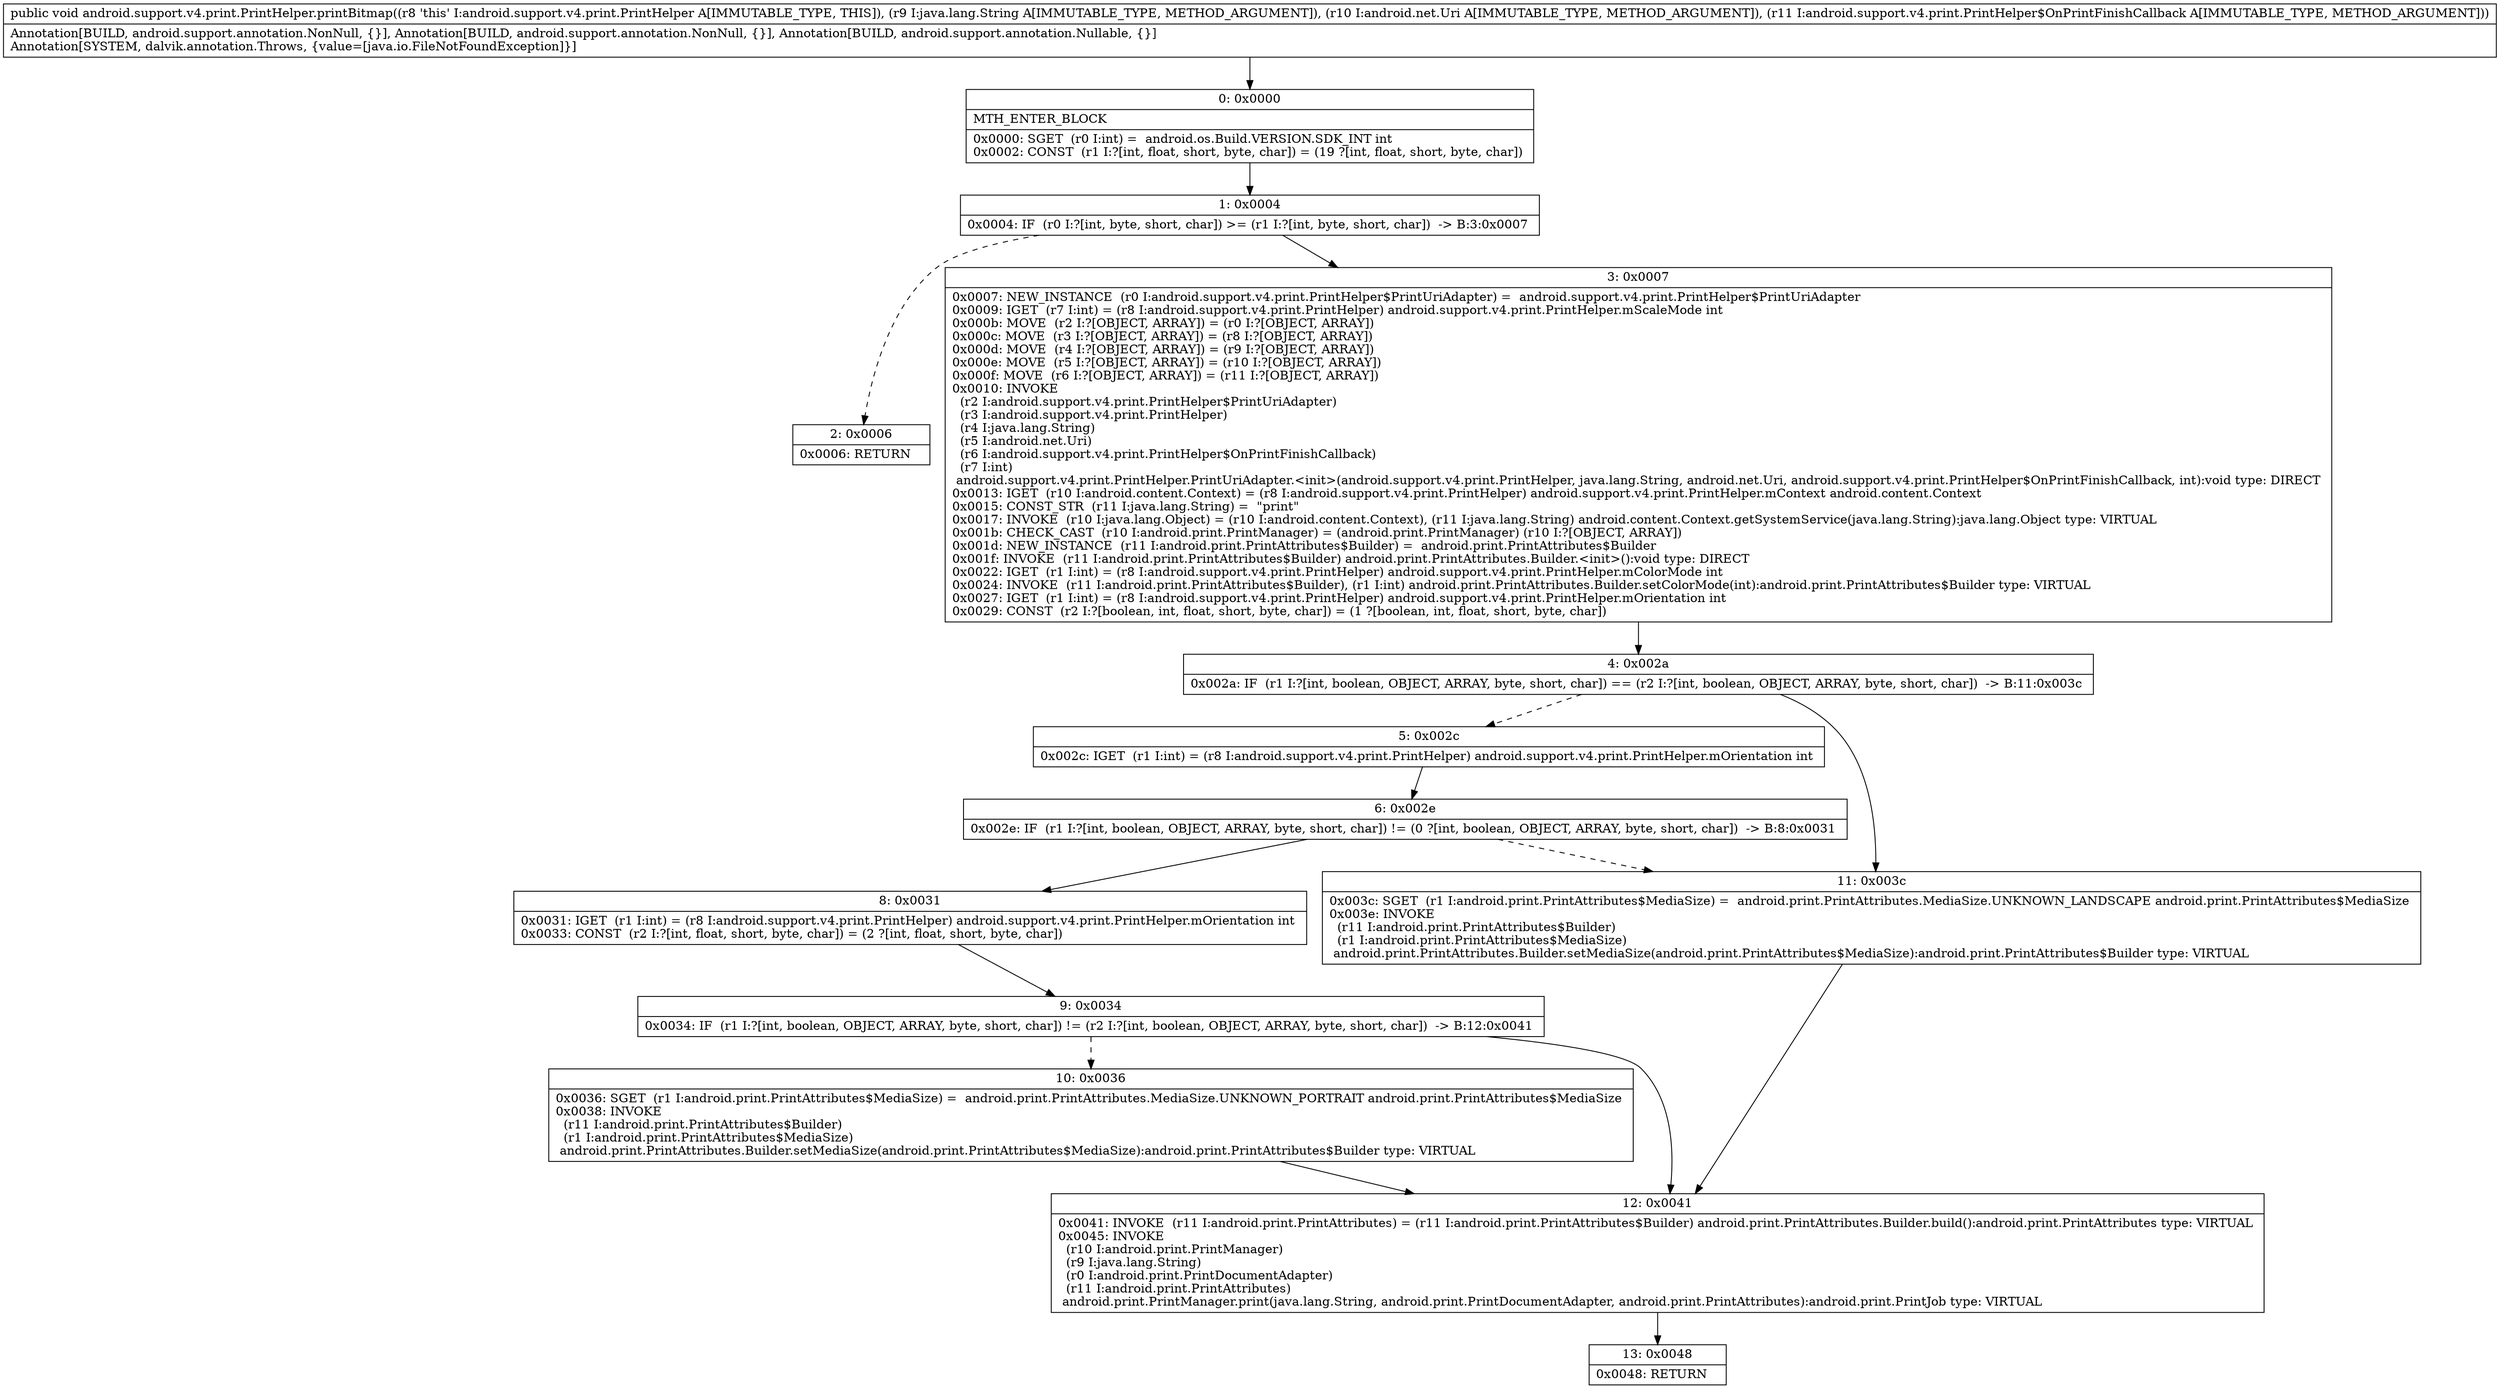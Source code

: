 digraph "CFG forandroid.support.v4.print.PrintHelper.printBitmap(Ljava\/lang\/String;Landroid\/net\/Uri;Landroid\/support\/v4\/print\/PrintHelper$OnPrintFinishCallback;)V" {
Node_0 [shape=record,label="{0\:\ 0x0000|MTH_ENTER_BLOCK\l|0x0000: SGET  (r0 I:int) =  android.os.Build.VERSION.SDK_INT int \l0x0002: CONST  (r1 I:?[int, float, short, byte, char]) = (19 ?[int, float, short, byte, char]) \l}"];
Node_1 [shape=record,label="{1\:\ 0x0004|0x0004: IF  (r0 I:?[int, byte, short, char]) \>= (r1 I:?[int, byte, short, char])  \-\> B:3:0x0007 \l}"];
Node_2 [shape=record,label="{2\:\ 0x0006|0x0006: RETURN   \l}"];
Node_3 [shape=record,label="{3\:\ 0x0007|0x0007: NEW_INSTANCE  (r0 I:android.support.v4.print.PrintHelper$PrintUriAdapter) =  android.support.v4.print.PrintHelper$PrintUriAdapter \l0x0009: IGET  (r7 I:int) = (r8 I:android.support.v4.print.PrintHelper) android.support.v4.print.PrintHelper.mScaleMode int \l0x000b: MOVE  (r2 I:?[OBJECT, ARRAY]) = (r0 I:?[OBJECT, ARRAY]) \l0x000c: MOVE  (r3 I:?[OBJECT, ARRAY]) = (r8 I:?[OBJECT, ARRAY]) \l0x000d: MOVE  (r4 I:?[OBJECT, ARRAY]) = (r9 I:?[OBJECT, ARRAY]) \l0x000e: MOVE  (r5 I:?[OBJECT, ARRAY]) = (r10 I:?[OBJECT, ARRAY]) \l0x000f: MOVE  (r6 I:?[OBJECT, ARRAY]) = (r11 I:?[OBJECT, ARRAY]) \l0x0010: INVOKE  \l  (r2 I:android.support.v4.print.PrintHelper$PrintUriAdapter)\l  (r3 I:android.support.v4.print.PrintHelper)\l  (r4 I:java.lang.String)\l  (r5 I:android.net.Uri)\l  (r6 I:android.support.v4.print.PrintHelper$OnPrintFinishCallback)\l  (r7 I:int)\l android.support.v4.print.PrintHelper.PrintUriAdapter.\<init\>(android.support.v4.print.PrintHelper, java.lang.String, android.net.Uri, android.support.v4.print.PrintHelper$OnPrintFinishCallback, int):void type: DIRECT \l0x0013: IGET  (r10 I:android.content.Context) = (r8 I:android.support.v4.print.PrintHelper) android.support.v4.print.PrintHelper.mContext android.content.Context \l0x0015: CONST_STR  (r11 I:java.lang.String) =  \"print\" \l0x0017: INVOKE  (r10 I:java.lang.Object) = (r10 I:android.content.Context), (r11 I:java.lang.String) android.content.Context.getSystemService(java.lang.String):java.lang.Object type: VIRTUAL \l0x001b: CHECK_CAST  (r10 I:android.print.PrintManager) = (android.print.PrintManager) (r10 I:?[OBJECT, ARRAY]) \l0x001d: NEW_INSTANCE  (r11 I:android.print.PrintAttributes$Builder) =  android.print.PrintAttributes$Builder \l0x001f: INVOKE  (r11 I:android.print.PrintAttributes$Builder) android.print.PrintAttributes.Builder.\<init\>():void type: DIRECT \l0x0022: IGET  (r1 I:int) = (r8 I:android.support.v4.print.PrintHelper) android.support.v4.print.PrintHelper.mColorMode int \l0x0024: INVOKE  (r11 I:android.print.PrintAttributes$Builder), (r1 I:int) android.print.PrintAttributes.Builder.setColorMode(int):android.print.PrintAttributes$Builder type: VIRTUAL \l0x0027: IGET  (r1 I:int) = (r8 I:android.support.v4.print.PrintHelper) android.support.v4.print.PrintHelper.mOrientation int \l0x0029: CONST  (r2 I:?[boolean, int, float, short, byte, char]) = (1 ?[boolean, int, float, short, byte, char]) \l}"];
Node_4 [shape=record,label="{4\:\ 0x002a|0x002a: IF  (r1 I:?[int, boolean, OBJECT, ARRAY, byte, short, char]) == (r2 I:?[int, boolean, OBJECT, ARRAY, byte, short, char])  \-\> B:11:0x003c \l}"];
Node_5 [shape=record,label="{5\:\ 0x002c|0x002c: IGET  (r1 I:int) = (r8 I:android.support.v4.print.PrintHelper) android.support.v4.print.PrintHelper.mOrientation int \l}"];
Node_6 [shape=record,label="{6\:\ 0x002e|0x002e: IF  (r1 I:?[int, boolean, OBJECT, ARRAY, byte, short, char]) != (0 ?[int, boolean, OBJECT, ARRAY, byte, short, char])  \-\> B:8:0x0031 \l}"];
Node_8 [shape=record,label="{8\:\ 0x0031|0x0031: IGET  (r1 I:int) = (r8 I:android.support.v4.print.PrintHelper) android.support.v4.print.PrintHelper.mOrientation int \l0x0033: CONST  (r2 I:?[int, float, short, byte, char]) = (2 ?[int, float, short, byte, char]) \l}"];
Node_9 [shape=record,label="{9\:\ 0x0034|0x0034: IF  (r1 I:?[int, boolean, OBJECT, ARRAY, byte, short, char]) != (r2 I:?[int, boolean, OBJECT, ARRAY, byte, short, char])  \-\> B:12:0x0041 \l}"];
Node_10 [shape=record,label="{10\:\ 0x0036|0x0036: SGET  (r1 I:android.print.PrintAttributes$MediaSize) =  android.print.PrintAttributes.MediaSize.UNKNOWN_PORTRAIT android.print.PrintAttributes$MediaSize \l0x0038: INVOKE  \l  (r11 I:android.print.PrintAttributes$Builder)\l  (r1 I:android.print.PrintAttributes$MediaSize)\l android.print.PrintAttributes.Builder.setMediaSize(android.print.PrintAttributes$MediaSize):android.print.PrintAttributes$Builder type: VIRTUAL \l}"];
Node_11 [shape=record,label="{11\:\ 0x003c|0x003c: SGET  (r1 I:android.print.PrintAttributes$MediaSize) =  android.print.PrintAttributes.MediaSize.UNKNOWN_LANDSCAPE android.print.PrintAttributes$MediaSize \l0x003e: INVOKE  \l  (r11 I:android.print.PrintAttributes$Builder)\l  (r1 I:android.print.PrintAttributes$MediaSize)\l android.print.PrintAttributes.Builder.setMediaSize(android.print.PrintAttributes$MediaSize):android.print.PrintAttributes$Builder type: VIRTUAL \l}"];
Node_12 [shape=record,label="{12\:\ 0x0041|0x0041: INVOKE  (r11 I:android.print.PrintAttributes) = (r11 I:android.print.PrintAttributes$Builder) android.print.PrintAttributes.Builder.build():android.print.PrintAttributes type: VIRTUAL \l0x0045: INVOKE  \l  (r10 I:android.print.PrintManager)\l  (r9 I:java.lang.String)\l  (r0 I:android.print.PrintDocumentAdapter)\l  (r11 I:android.print.PrintAttributes)\l android.print.PrintManager.print(java.lang.String, android.print.PrintDocumentAdapter, android.print.PrintAttributes):android.print.PrintJob type: VIRTUAL \l}"];
Node_13 [shape=record,label="{13\:\ 0x0048|0x0048: RETURN   \l}"];
MethodNode[shape=record,label="{public void android.support.v4.print.PrintHelper.printBitmap((r8 'this' I:android.support.v4.print.PrintHelper A[IMMUTABLE_TYPE, THIS]), (r9 I:java.lang.String A[IMMUTABLE_TYPE, METHOD_ARGUMENT]), (r10 I:android.net.Uri A[IMMUTABLE_TYPE, METHOD_ARGUMENT]), (r11 I:android.support.v4.print.PrintHelper$OnPrintFinishCallback A[IMMUTABLE_TYPE, METHOD_ARGUMENT]))  | Annotation[BUILD, android.support.annotation.NonNull, \{\}], Annotation[BUILD, android.support.annotation.NonNull, \{\}], Annotation[BUILD, android.support.annotation.Nullable, \{\}]\lAnnotation[SYSTEM, dalvik.annotation.Throws, \{value=[java.io.FileNotFoundException]\}]\l}"];
MethodNode -> Node_0;
Node_0 -> Node_1;
Node_1 -> Node_2[style=dashed];
Node_1 -> Node_3;
Node_3 -> Node_4;
Node_4 -> Node_5[style=dashed];
Node_4 -> Node_11;
Node_5 -> Node_6;
Node_6 -> Node_8;
Node_6 -> Node_11[style=dashed];
Node_8 -> Node_9;
Node_9 -> Node_10[style=dashed];
Node_9 -> Node_12;
Node_10 -> Node_12;
Node_11 -> Node_12;
Node_12 -> Node_13;
}

